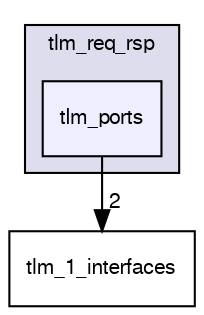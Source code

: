 digraph "tlm_core/tlm_1/tlm_req_rsp/tlm_ports" {
  compound=true
  node [ fontsize="10", fontname="FreeSans"];
  edge [ labelfontsize="10", labelfontname="FreeSans"];
  subgraph clusterdir_f5e56409712e0b002f6bb0ff6be3b762 {
    graph [ bgcolor="#ddddee", pencolor="black", label="tlm_req_rsp" fontname="FreeSans", fontsize="10", URL="dir_f5e56409712e0b002f6bb0ff6be3b762.html"]
  dir_0e0ccf35ab38e64426314722b082900d [shape=box, label="tlm_ports", style="filled", fillcolor="#eeeeff", pencolor="black", URL="dir_0e0ccf35ab38e64426314722b082900d.html"];
  }
  dir_7bfea407d87c74d0d6a8a9e31733fb55 [shape=box label="tlm_1_interfaces" URL="dir_7bfea407d87c74d0d6a8a9e31733fb55.html"];
  dir_0e0ccf35ab38e64426314722b082900d->dir_7bfea407d87c74d0d6a8a9e31733fb55 [headlabel="2", labeldistance=1.5 headhref="dir_000009_000004.html"];
}
